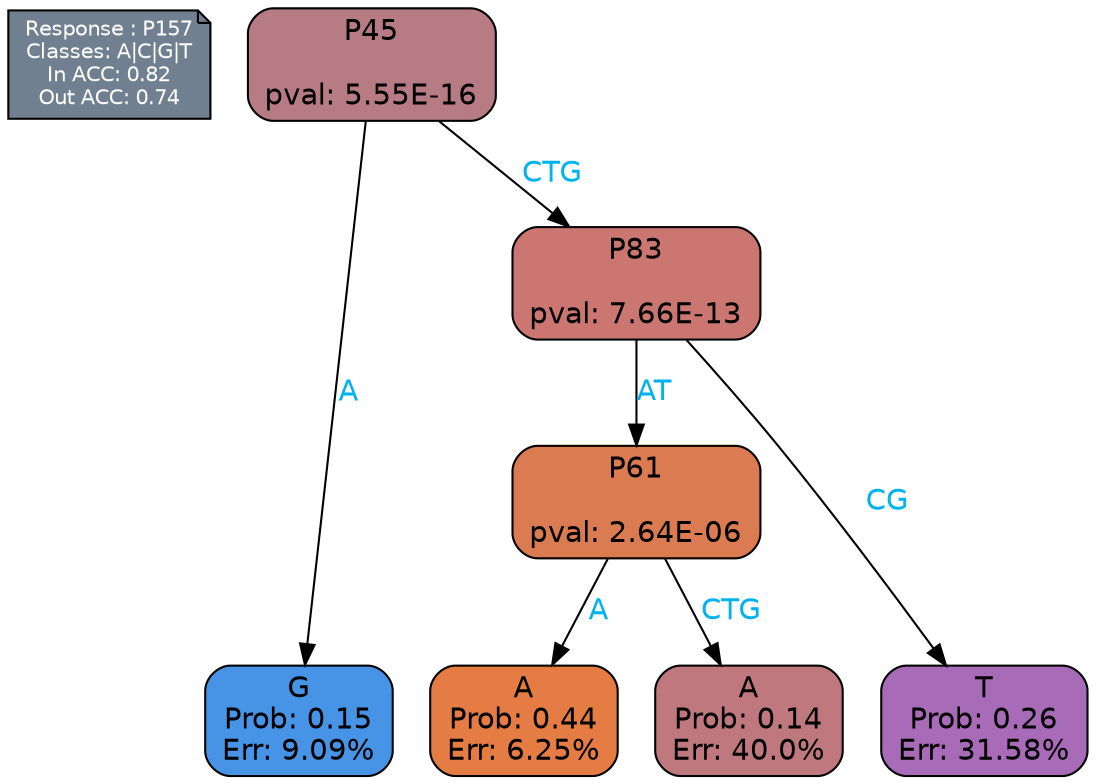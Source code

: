 digraph Tree {
node [shape=box, style="filled, rounded", color="black", fontname=helvetica] ;
graph [ranksep=equally, splines=polylines, bgcolor=transparent, dpi=600] ;
edge [fontname=helvetica] ;
LEGEND [label="Response : P157
Classes: A|C|G|T
In ACC: 0.82
Out ACC: 0.74
",shape=note,align=left,style=filled,fillcolor="slategray",fontcolor="white",fontsize=10];1 [label="P45

pval: 5.55E-16", fillcolor="#b77b83"] ;
2 [label="G
Prob: 0.15
Err: 9.09%", fillcolor="#4793e5"] ;
3 [label="P83

pval: 7.66E-13", fillcolor="#cb7671"] ;
4 [label="P61

pval: 2.64E-06", fillcolor="#db7b51"] ;
5 [label="A
Prob: 0.44
Err: 6.25%", fillcolor="#e47c43"] ;
6 [label="A
Prob: 0.14
Err: 40.0%", fillcolor="#bf787d"] ;
7 [label="T
Prob: 0.26
Err: 31.58%", fillcolor="#a86bb7"] ;
1 -> 2 [label="A",fontcolor=deepskyblue2] ;
1 -> 3 [label="CTG",fontcolor=deepskyblue2] ;
3 -> 4 [label="AT",fontcolor=deepskyblue2] ;
3 -> 7 [label="CG",fontcolor=deepskyblue2] ;
4 -> 5 [label="A",fontcolor=deepskyblue2] ;
4 -> 6 [label="CTG",fontcolor=deepskyblue2] ;
{rank = same; 2;5;6;7;}{rank = same; LEGEND;1;}}